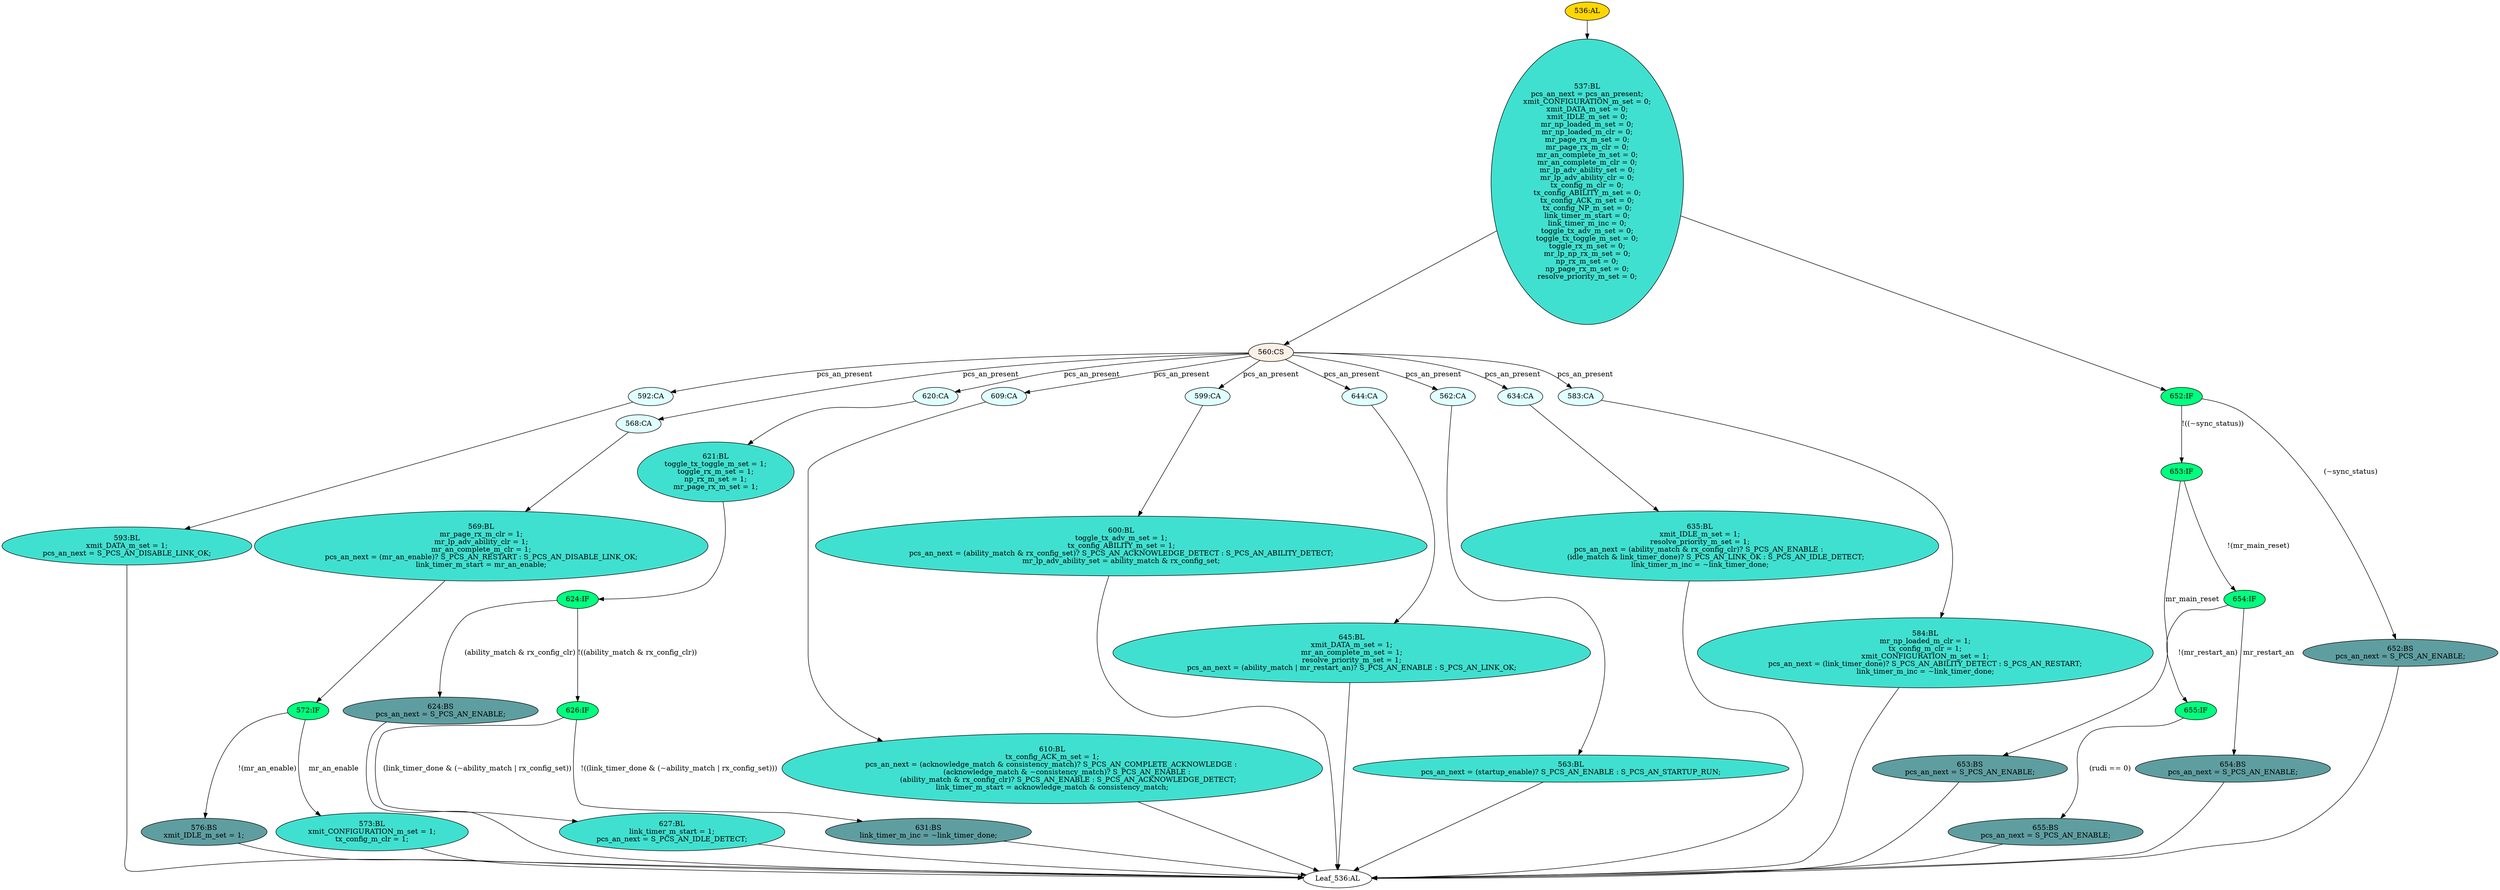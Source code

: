 strict digraph "" {
	node [label="\N"];
	"592:CA"	 [ast="<pyverilog.vparser.ast.Case object at 0x7f1980a7e350>",
		fillcolor=lightcyan,
		label="592:CA",
		statements="[]",
		style=filled,
		typ=Case];
	"593:BL"	 [ast="<pyverilog.vparser.ast.Block object at 0x7f1980a7e410>",
		fillcolor=turquoise,
		label="593:BL
xmit_DATA_m_set = 1;
pcs_an_next = S_PCS_AN_DISABLE_LINK_OK;",
		statements="[<pyverilog.vparser.ast.BlockingSubstitution object at 0x7f1980a7e450>, <pyverilog.vparser.ast.BlockingSubstitution object at 0x7f1980a7e5d0>]",
		style=filled,
		typ=Block];
	"592:CA" -> "593:BL"	 [cond="[]",
		lineno=None];
	"653:IF"	 [ast="<pyverilog.vparser.ast.IfStatement object at 0x7f195f04e290>",
		fillcolor=springgreen,
		label="653:IF",
		statements="[]",
		style=filled,
		typ=IfStatement];
	"653:BS"	 [ast="<pyverilog.vparser.ast.BlockingSubstitution object at 0x7f195f555110>",
		fillcolor=cadetblue,
		label="653:BS
pcs_an_next = S_PCS_AN_ENABLE;",
		statements="[<pyverilog.vparser.ast.BlockingSubstitution object at 0x7f195f555110>]",
		style=filled,
		typ=BlockingSubstitution];
	"653:IF" -> "653:BS"	 [cond="['mr_main_reset']",
		label=mr_main_reset,
		lineno=653];
	"654:IF"	 [ast="<pyverilog.vparser.ast.IfStatement object at 0x7f195f04efd0>",
		fillcolor=springgreen,
		label="654:IF",
		statements="[]",
		style=filled,
		typ=IfStatement];
	"653:IF" -> "654:IF"	 [cond="['mr_main_reset']",
		label="!(mr_main_reset)",
		lineno=653];
	"536:AL"	 [ast="<pyverilog.vparser.ast.Always object at 0x7f195f570950>",
		clk_sens=False,
		fillcolor=gold,
		label="536:AL",
		sens="['S_PCS_AN_IDLE_DETECT', 'S_PCS_AN_ACKNOWLEDGE_DETECT', 'link_timer_done', 'rx_config_clr', 'S_PCS_AN_ENABLE', 'ability_match', '\
pcs_an_present', 'S_PCS_AN_DISABLE_LINK_OK', 'startup_enable', 'S_PCS_AN_RESTART', 'consistency_match', 'mr_an_enable', 'S_PCS_AN_\
STARTUP_RUN', 'mr_restart_an', 'S_PCS_AN_COMPLETE_ACKNOWLEDGE', 'S_PCS_AN_LINK_OK', 'rx_config_set', 'idle_match', 'S_PCS_AN_ABILITY_\
DETECT', 'acknowledge_match']",
		statements="[]",
		style=filled,
		typ=Always,
		use_var="['S_PCS_AN_ACKNOWLEDGE_DETECT', 'link_timer_done', 'sync_status', 'S_PCS_AN_DISABLE_LINK_OK', 'S_PCS_AN_RESTART', 'mr_main_reset', '\
S_PCS_AN_ENABLE', 'ability_match', 'consistency_match', 'S_PCS_AN_STARTUP_RUN', 'S_PCS_AN_ABILITY_DETECT', 'rudi', 'acknowledge_\
match', 'rx_config_clr', 'rx_config_set', 'pcs_an_present', 'S_PCS_AN_LINK_OK', 'S_PCS_AN_IDLE_DETECT', 'mr_an_enable', 'mr_restart_\
an', 'S_PCS_AN_COMPLETE_ACKNOWLEDGE', 'idle_match', 'startup_enable']"];
	"537:BL"	 [ast="<pyverilog.vparser.ast.Block object at 0x7f195f076150>",
		fillcolor=turquoise,
		label="537:BL
pcs_an_next = pcs_an_present;
xmit_CONFIGURATION_m_set = 0;
xmit_DATA_m_set = 0;
xmit_IDLE_m_set = 0;
mr_np_loaded_m_set = \
0;
mr_np_loaded_m_clr = 0;
mr_page_rx_m_set = 0;
mr_page_rx_m_clr = 0;
mr_an_complete_m_set = 0;
mr_an_complete_m_clr = 0;
mr_lp_\
adv_ability_set = 0;
mr_lp_adv_ability_clr = 0;
tx_config_m_clr = 0;
tx_config_ABILITY_m_set = 0;
tx_config_ACK_m_set = 0;
tx_config_\
NP_m_set = 0;
link_timer_m_start = 0;
link_timer_m_inc = 0;
toggle_tx_adv_m_set = 0;
toggle_tx_toggle_m_set = 0;
toggle_rx_m_set = \
0;
mr_lp_np_rx_m_set = 0;
np_rx_m_set = 0;
np_page_rx_m_set = 0;
resolve_priority_m_set = 0;",
		statements="[<pyverilog.vparser.ast.BlockingSubstitution object at 0x7f195f076990>, <pyverilog.vparser.ast.BlockingSubstitution object at 0x7f195f076510>, <\
pyverilog.vparser.ast.BlockingSubstitution object at 0x7f195f076e90>, <pyverilog.vparser.ast.BlockingSubstitution object at 0x7f195f076350>, <\
pyverilog.vparser.ast.BlockingSubstitution object at 0x7f195f076b50>, <pyverilog.vparser.ast.BlockingSubstitution object at 0x7f195f076110>, <\
pyverilog.vparser.ast.BlockingSubstitution object at 0x7f195f076490>, <pyverilog.vparser.ast.BlockingSubstitution object at 0x7f195f076250>, <\
pyverilog.vparser.ast.BlockingSubstitution object at 0x7f1980a5dc50>, <pyverilog.vparser.ast.BlockingSubstitution object at 0x7f1980a5ddd0>, <\
pyverilog.vparser.ast.BlockingSubstitution object at 0x7f1980a5df50>, <pyverilog.vparser.ast.BlockingSubstitution object at 0x7f1980a5e0d0>, <\
pyverilog.vparser.ast.BlockingSubstitution object at 0x7f1980a5e250>, <pyverilog.vparser.ast.BlockingSubstitution object at 0x7f1980a5e450>, <\
pyverilog.vparser.ast.BlockingSubstitution object at 0x7f1980a5e590>, <pyverilog.vparser.ast.BlockingSubstitution object at 0x7f1980a5e750>, <\
pyverilog.vparser.ast.BlockingSubstitution object at 0x7f1980a5e8d0>, <pyverilog.vparser.ast.BlockingSubstitution object at 0x7f1980a5ea10>, <\
pyverilog.vparser.ast.BlockingSubstitution object at 0x7f1980a5eb50>, <pyverilog.vparser.ast.BlockingSubstitution object at 0x7f1980a5ecd0>, <\
pyverilog.vparser.ast.BlockingSubstitution object at 0x7f1980a5eed0>, <pyverilog.vparser.ast.BlockingSubstitution object at 0x7f1980a67090>, <\
pyverilog.vparser.ast.BlockingSubstitution object at 0x7f1980a671d0>, <pyverilog.vparser.ast.BlockingSubstitution object at 0x7f1980a67310>, <\
pyverilog.vparser.ast.BlockingSubstitution object at 0x7f1980a67490>]",
		style=filled,
		typ=Block];
	"536:AL" -> "537:BL"	 [cond="[]",
		lineno=None];
	"568:CA"	 [ast="<pyverilog.vparser.ast.Case object at 0x7f1980a67a50>",
		fillcolor=lightcyan,
		label="568:CA",
		statements="[]",
		style=filled,
		typ=Case];
	"569:BL"	 [ast="<pyverilog.vparser.ast.Block object at 0x7f1980a67b10>",
		fillcolor=turquoise,
		label="569:BL
mr_page_rx_m_clr = 1;
mr_lp_adv_ability_clr = 1;
mr_an_complete_m_clr = 1;
pcs_an_next = (mr_an_enable)? S_PCS_AN_RESTART : \
S_PCS_AN_DISABLE_LINK_OK;
link_timer_m_start = mr_an_enable;",
		statements="[<pyverilog.vparser.ast.BlockingSubstitution object at 0x7f1980a67b50>, <pyverilog.vparser.ast.BlockingSubstitution object at 0x7f1980a67d10>, <\
pyverilog.vparser.ast.BlockingSubstitution object at 0x7f1980a67e50>, <pyverilog.vparser.ast.BlockingSubstitution object at 0x7f1980a6f550>, <\
pyverilog.vparser.ast.BlockingSubstitution object at 0x7f1980a6f7d0>]",
		style=filled,
		typ=Block];
	"568:CA" -> "569:BL"	 [cond="[]",
		lineno=None];
	"576:BS"	 [ast="<pyverilog.vparser.ast.BlockingSubstitution object at 0x7f1980a6f050>",
		fillcolor=cadetblue,
		label="576:BS
xmit_IDLE_m_set = 1;",
		statements="[<pyverilog.vparser.ast.BlockingSubstitution object at 0x7f1980a6f050>]",
		style=filled,
		typ=BlockingSubstitution];
	"Leaf_536:AL"	 [def_var="['link_timer_m_start', 'mr_lp_np_rx_m_set', 'tx_config_ACK_m_set', 'resolve_priority_m_set', 'link_timer_m_inc', 'np_page_rx_m_set', '\
mr_page_rx_m_clr', 'tx_config_NP_m_set', 'xmit_DATA_m_set', 'mr_page_rx_m_set', 'np_rx_m_set', 'mr_an_complete_m_set', 'mr_np_loaded_\
m_clr', 'mr_lp_adv_ability_clr', 'toggle_rx_m_set', 'mr_np_loaded_m_set', 'pcs_an_next', 'tx_config_m_clr', 'xmit_IDLE_m_set', '\
mr_an_complete_m_clr', 'toggle_tx_toggle_m_set', 'tx_config_ABILITY_m_set', 'xmit_CONFIGURATION_m_set', 'toggle_tx_adv_m_set', '\
mr_lp_adv_ability_set']",
		label="Leaf_536:AL"];
	"576:BS" -> "Leaf_536:AL"	 [cond="[]",
		lineno=None];
	"645:BL"	 [ast="<pyverilog.vparser.ast.Block object at 0x7f1980a0e8d0>",
		fillcolor=turquoise,
		label="645:BL
xmit_DATA_m_set = 1;
mr_an_complete_m_set = 1;
resolve_priority_m_set = 1;
pcs_an_next = (ability_match | mr_restart_an)? \
S_PCS_AN_ENABLE : S_PCS_AN_LINK_OK;",
		statements="[<pyverilog.vparser.ast.BlockingSubstitution object at 0x7f1980a0e910>, <pyverilog.vparser.ast.BlockingSubstitution object at 0x7f1980a0ead0>, <\
pyverilog.vparser.ast.BlockingSubstitution object at 0x7f1980a0ec50>, <pyverilog.vparser.ast.BlockingSubstitution object at 0x7f1980a0edd0>]",
		style=filled,
		typ=Block];
	"645:BL" -> "Leaf_536:AL"	 [cond="[]",
		lineno=None];
	"560:CS"	 [ast="<pyverilog.vparser.ast.CaseStatement object at 0x7f1980a67610>",
		fillcolor=linen,
		label="560:CS",
		statements="[]",
		style=filled,
		typ=CaseStatement];
	"560:CS" -> "592:CA"	 [cond="['pcs_an_present']",
		label=pcs_an_present,
		lineno=560];
	"560:CS" -> "568:CA"	 [cond="['pcs_an_present']",
		label=pcs_an_present,
		lineno=560];
	"620:CA"	 [ast="<pyverilog.vparser.ast.Case object at 0x7f1980a5d110>",
		fillcolor=lightcyan,
		label="620:CA",
		statements="[]",
		style=filled,
		typ=Case];
	"560:CS" -> "620:CA"	 [cond="['pcs_an_present']",
		label=pcs_an_present,
		lineno=560];
	"609:CA"	 [ast="<pyverilog.vparser.ast.Case object at 0x7f1980a86150>",
		fillcolor=lightcyan,
		label="609:CA",
		statements="[]",
		style=filled,
		typ=Case];
	"560:CS" -> "609:CA"	 [cond="['pcs_an_present']",
		label=pcs_an_present,
		lineno=560];
	"599:CA"	 [ast="<pyverilog.vparser.ast.Case object at 0x7f1980a7e750>",
		fillcolor=lightcyan,
		label="599:CA",
		statements="[]",
		style=filled,
		typ=Case];
	"560:CS" -> "599:CA"	 [cond="['pcs_an_present']",
		label=pcs_an_present,
		lineno=560];
	"644:CA"	 [ast="<pyverilog.vparser.ast.Case object at 0x7f1980a0e810>",
		fillcolor=lightcyan,
		label="644:CA",
		statements="[]",
		style=filled,
		typ=Case];
	"560:CS" -> "644:CA"	 [cond="['pcs_an_present']",
		label=pcs_an_present,
		lineno=560];
	"562:CA"	 [ast="<pyverilog.vparser.ast.Case object at 0x7f1980a67750>",
		fillcolor=lightcyan,
		label="562:CA",
		statements="[]",
		style=filled,
		typ=Case];
	"560:CS" -> "562:CA"	 [cond="['pcs_an_present']",
		label=pcs_an_present,
		lineno=560];
	"634:CA"	 [ast="<pyverilog.vparser.ast.Case object at 0x7f1980a86cd0>",
		fillcolor=lightcyan,
		label="634:CA",
		statements="[]",
		style=filled,
		typ=Case];
	"560:CS" -> "634:CA"	 [cond="['pcs_an_present']",
		label=pcs_an_present,
		lineno=560];
	"583:CA"	 [ast="<pyverilog.vparser.ast.Case object at 0x7f1980a6f990>",
		fillcolor=lightcyan,
		label="583:CA",
		statements="[]",
		style=filled,
		typ=Case];
	"560:CS" -> "583:CA"	 [cond="['pcs_an_present']",
		label=pcs_an_present,
		lineno=560];
	"635:BL"	 [ast="<pyverilog.vparser.ast.Block object at 0x7f1980a86d90>",
		fillcolor=turquoise,
		label="635:BL
xmit_IDLE_m_set = 1;
resolve_priority_m_set = 1;
pcs_an_next = (ability_match & rx_config_clr)? S_PCS_AN_ENABLE : 
              (\
idle_match & link_timer_done)? S_PCS_AN_LINK_OK : S_PCS_AN_IDLE_DETECT;
link_timer_m_inc = ~link_timer_done;",
		statements="[<pyverilog.vparser.ast.BlockingSubstitution object at 0x7f1980a86dd0>, <pyverilog.vparser.ast.BlockingSubstitution object at 0x7f1980a86f90>, <\
pyverilog.vparser.ast.BlockingSubstitution object at 0x7f1980a0e150>, <pyverilog.vparser.ast.BlockingSubstitution object at 0x7f1980a0e610>]",
		style=filled,
		typ=Block];
	"635:BL" -> "Leaf_536:AL"	 [cond="[]",
		lineno=None];
	"655:IF"	 [ast="<pyverilog.vparser.ast.IfStatement object at 0x7f195f04e4d0>",
		fillcolor=springgreen,
		label="655:IF",
		statements="[]",
		style=filled,
		typ=IfStatement];
	"655:BS"	 [ast="<pyverilog.vparser.ast.BlockingSubstitution object at 0x7f195f04e150>",
		fillcolor=cadetblue,
		label="655:BS
pcs_an_next = S_PCS_AN_ENABLE;",
		statements="[<pyverilog.vparser.ast.BlockingSubstitution object at 0x7f195f04e150>]",
		style=filled,
		typ=BlockingSubstitution];
	"655:IF" -> "655:BS"	 [cond="['rudi']",
		label="(rudi == 0)",
		lineno=655];
	"621:BL"	 [ast="<pyverilog.vparser.ast.Block object at 0x7f1980a5d190>",
		fillcolor=turquoise,
		label="621:BL
toggle_tx_toggle_m_set = 1;
toggle_rx_m_set = 1;
np_rx_m_set = 1;
mr_page_rx_m_set = 1;",
		statements="[<pyverilog.vparser.ast.BlockingSubstitution object at 0x7f1980a5d1d0>, <pyverilog.vparser.ast.BlockingSubstitution object at 0x7f1980a5d390>, <\
pyverilog.vparser.ast.BlockingSubstitution object at 0x7f1980a5d510>, <pyverilog.vparser.ast.BlockingSubstitution object at 0x7f1980a5d650>]",
		style=filled,
		typ=Block];
	"624:IF"	 [ast="<pyverilog.vparser.ast.IfStatement object at 0x7f1980a5d7d0>",
		fillcolor=springgreen,
		label="624:IF",
		statements="[]",
		style=filled,
		typ=IfStatement];
	"621:BL" -> "624:IF"	 [cond="[]",
		lineno=None];
	"610:BL"	 [ast="<pyverilog.vparser.ast.Block object at 0x7f1980a86210>",
		fillcolor=turquoise,
		label="610:BL
tx_config_ACK_m_set = 1;
pcs_an_next = (acknowledge_match & consistency_match)? S_PCS_AN_COMPLETE_ACKNOWLEDGE : 
              (\
acknowledge_match & ~consistency_match)? S_PCS_AN_ENABLE : 
              (ability_match & rx_config_clr)? S_PCS_AN_ENABLE : S_PCS_\
AN_ACKNOWLEDGE_DETECT;
link_timer_m_start = acknowledge_match & consistency_match;",
		statements="[<pyverilog.vparser.ast.BlockingSubstitution object at 0x7f1980a86250>, <pyverilog.vparser.ast.BlockingSubstitution object at 0x7f1980a86410>, <\
pyverilog.vparser.ast.BlockingSubstitution object at 0x7f1980a86ad0>]",
		style=filled,
		typ=Block];
	"610:BL" -> "Leaf_536:AL"	 [cond="[]",
		lineno=None];
	"593:BL" -> "Leaf_536:AL"	 [cond="[]",
		lineno=None];
	"654:BS"	 [ast="<pyverilog.vparser.ast.BlockingSubstitution object at 0x7f195f555bd0>",
		fillcolor=cadetblue,
		label="654:BS
pcs_an_next = S_PCS_AN_ENABLE;",
		statements="[<pyverilog.vparser.ast.BlockingSubstitution object at 0x7f195f555bd0>]",
		style=filled,
		typ=BlockingSubstitution];
	"654:BS" -> "Leaf_536:AL"	 [cond="[]",
		lineno=None];
	"624:BS"	 [ast="<pyverilog.vparser.ast.BlockingSubstitution object at 0x7f195f04e5d0>",
		fillcolor=cadetblue,
		label="624:BS
pcs_an_next = S_PCS_AN_ENABLE;",
		statements="[<pyverilog.vparser.ast.BlockingSubstitution object at 0x7f195f04e5d0>]",
		style=filled,
		typ=BlockingSubstitution];
	"624:BS" -> "Leaf_536:AL"	 [cond="[]",
		lineno=None];
	"620:CA" -> "621:BL"	 [cond="[]",
		lineno=None];
	"624:IF" -> "624:BS"	 [cond="['ability_match', 'rx_config_clr']",
		label="(ability_match & rx_config_clr)",
		lineno=624];
	"626:IF"	 [ast="<pyverilog.vparser.ast.IfStatement object at 0x7f1980a5d810>",
		fillcolor=springgreen,
		label="626:IF",
		statements="[]",
		style=filled,
		typ=IfStatement];
	"624:IF" -> "626:IF"	 [cond="['ability_match', 'rx_config_clr']",
		label="!((ability_match & rx_config_clr))",
		lineno=624];
	"537:BL" -> "560:CS"	 [cond="[]",
		lineno=None];
	"652:IF"	 [ast="<pyverilog.vparser.ast.IfStatement object at 0x7f1980a16190>",
		fillcolor=springgreen,
		label="652:IF",
		statements="[]",
		style=filled,
		typ=IfStatement];
	"537:BL" -> "652:IF"	 [cond="[]",
		lineno=None];
	"652:BS"	 [ast="<pyverilog.vparser.ast.BlockingSubstitution object at 0x7f1980a161d0>",
		fillcolor=cadetblue,
		label="652:BS
pcs_an_next = S_PCS_AN_ENABLE;",
		statements="[<pyverilog.vparser.ast.BlockingSubstitution object at 0x7f1980a161d0>]",
		style=filled,
		typ=BlockingSubstitution];
	"652:BS" -> "Leaf_536:AL"	 [cond="[]",
		lineno=None];
	"653:BS" -> "Leaf_536:AL"	 [cond="[]",
		lineno=None];
	"609:CA" -> "610:BL"	 [cond="[]",
		lineno=None];
	"654:IF" -> "655:IF"	 [cond="['mr_restart_an']",
		label="!(mr_restart_an)",
		lineno=654];
	"654:IF" -> "654:BS"	 [cond="['mr_restart_an']",
		label=mr_restart_an,
		lineno=654];
	"600:BL"	 [ast="<pyverilog.vparser.ast.Block object at 0x7f1980a7e810>",
		fillcolor=turquoise,
		label="600:BL
toggle_tx_adv_m_set = 1;
tx_config_ABILITY_m_set = 1;
pcs_an_next = (ability_match & rx_config_set)? S_PCS_AN_ACKNOWLEDGE_\
DETECT : S_PCS_AN_ABILITY_DETECT;
mr_lp_adv_ability_set = ability_match & rx_config_set;",
		statements="[<pyverilog.vparser.ast.BlockingSubstitution object at 0x7f1980a7e850>, <pyverilog.vparser.ast.BlockingSubstitution object at 0x7f1980a7e9d0>, <\
pyverilog.vparser.ast.BlockingSubstitution object at 0x7f1980a7eb50>, <pyverilog.vparser.ast.BlockingSubstitution object at 0x7f1980a7eed0>]",
		style=filled,
		typ=Block];
	"599:CA" -> "600:BL"	 [cond="[]",
		lineno=None];
	"655:BS" -> "Leaf_536:AL"	 [cond="[]",
		lineno=None];
	"600:BL" -> "Leaf_536:AL"	 [cond="[]",
		lineno=None];
	"644:CA" -> "645:BL"	 [cond="[]",
		lineno=None];
	"563:BL"	 [ast="<pyverilog.vparser.ast.Block object at 0x7f1980a677d0>",
		fillcolor=turquoise,
		label="563:BL
pcs_an_next = (startup_enable)? S_PCS_AN_ENABLE : S_PCS_AN_STARTUP_RUN;",
		statements="[<pyverilog.vparser.ast.BlockingSubstitution object at 0x7f1980a67810>]",
		style=filled,
		typ=Block];
	"563:BL" -> "Leaf_536:AL"	 [cond="[]",
		lineno=None];
	"562:CA" -> "563:BL"	 [cond="[]",
		lineno=None];
	"572:IF"	 [ast="<pyverilog.vparser.ast.IfStatement object at 0x7f1980a67f90>",
		fillcolor=springgreen,
		label="572:IF",
		statements="[]",
		style=filled,
		typ=IfStatement];
	"569:BL" -> "572:IF"	 [cond="[]",
		lineno=None];
	"627:BL"	 [ast="<pyverilog.vparser.ast.Block object at 0x7f1980a5da50>",
		fillcolor=turquoise,
		label="627:BL
link_timer_m_start = 1;
pcs_an_next = S_PCS_AN_IDLE_DETECT;",
		statements="[<pyverilog.vparser.ast.BlockingSubstitution object at 0x7f1980a5da90>, <pyverilog.vparser.ast.BlockingSubstitution object at 0x7f1980a52850>]",
		style=filled,
		typ=Block];
	"627:BL" -> "Leaf_536:AL"	 [cond="[]",
		lineno=None];
	"634:CA" -> "635:BL"	 [cond="[]",
		lineno=None];
	"572:IF" -> "576:BS"	 [cond="['mr_an_enable']",
		label="!(mr_an_enable)",
		lineno=572];
	"573:BL"	 [ast="<pyverilog.vparser.ast.Block object at 0x7f1980a6f1d0>",
		fillcolor=turquoise,
		label="573:BL
xmit_CONFIGURATION_m_set = 1;
tx_config_m_clr = 1;",
		statements="[<pyverilog.vparser.ast.BlockingSubstitution object at 0x7f1980a6f210>, <pyverilog.vparser.ast.BlockingSubstitution object at 0x7f1980a6f390>]",
		style=filled,
		typ=Block];
	"572:IF" -> "573:BL"	 [cond="['mr_an_enable']",
		label=mr_an_enable,
		lineno=572];
	"584:BL"	 [ast="<pyverilog.vparser.ast.Block object at 0x7f1980a6fa50>",
		fillcolor=turquoise,
		label="584:BL
mr_np_loaded_m_clr = 1;
tx_config_m_clr = 1;
xmit_CONFIGURATION_m_set = 1;
pcs_an_next = (link_timer_done)? S_PCS_AN_ABILITY_\
DETECT : S_PCS_AN_RESTART;
link_timer_m_inc = ~link_timer_done;",
		statements="[<pyverilog.vparser.ast.BlockingSubstitution object at 0x7f1980a6fa90>, <pyverilog.vparser.ast.BlockingSubstitution object at 0x7f1980a6fc10>, <\
pyverilog.vparser.ast.BlockingSubstitution object at 0x7f1980a6fd90>, <pyverilog.vparser.ast.BlockingSubstitution object at 0x7f1980a6ff10>, <\
pyverilog.vparser.ast.BlockingSubstitution object at 0x7f1980a7e190>]",
		style=filled,
		typ=Block];
	"584:BL" -> "Leaf_536:AL"	 [cond="[]",
		lineno=None];
	"626:IF" -> "627:BL"	 [cond="['link_timer_done', 'ability_match', 'rx_config_set']",
		label="(link_timer_done & (~ability_match | rx_config_set))",
		lineno=626];
	"631:BS"	 [ast="<pyverilog.vparser.ast.BlockingSubstitution object at 0x7f1980a5d850>",
		fillcolor=cadetblue,
		label="631:BS
link_timer_m_inc = ~link_timer_done;",
		statements="[<pyverilog.vparser.ast.BlockingSubstitution object at 0x7f1980a5d850>]",
		style=filled,
		typ=BlockingSubstitution];
	"626:IF" -> "631:BS"	 [cond="['link_timer_done', 'ability_match', 'rx_config_set']",
		label="!((link_timer_done & (~ability_match | rx_config_set)))",
		lineno=626];
	"573:BL" -> "Leaf_536:AL"	 [cond="[]",
		lineno=None];
	"583:CA" -> "584:BL"	 [cond="[]",
		lineno=None];
	"631:BS" -> "Leaf_536:AL"	 [cond="[]",
		lineno=None];
	"652:IF" -> "653:IF"	 [cond="['sync_status']",
		label="!((~sync_status))",
		lineno=652];
	"652:IF" -> "652:BS"	 [cond="['sync_status']",
		label="(~sync_status)",
		lineno=652];
}
